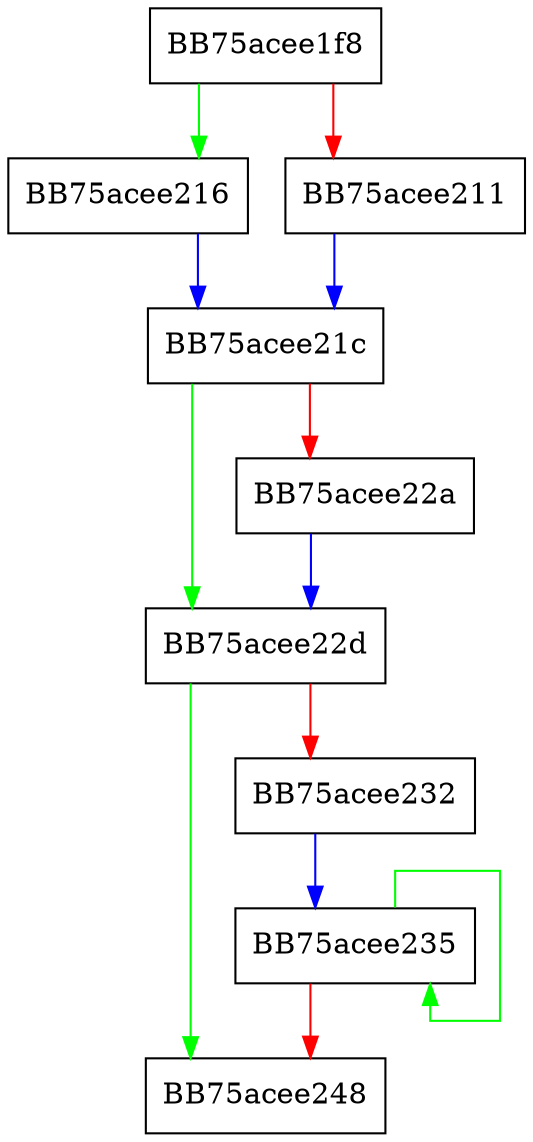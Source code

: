 digraph toupper {
  node [shape="box"];
  graph [splines=ortho];
  BB75acee1f8 -> BB75acee216 [color="green"];
  BB75acee1f8 -> BB75acee211 [color="red"];
  BB75acee211 -> BB75acee21c [color="blue"];
  BB75acee216 -> BB75acee21c [color="blue"];
  BB75acee21c -> BB75acee22d [color="green"];
  BB75acee21c -> BB75acee22a [color="red"];
  BB75acee22a -> BB75acee22d [color="blue"];
  BB75acee22d -> BB75acee248 [color="green"];
  BB75acee22d -> BB75acee232 [color="red"];
  BB75acee232 -> BB75acee235 [color="blue"];
  BB75acee235 -> BB75acee235 [color="green"];
  BB75acee235 -> BB75acee248 [color="red"];
}